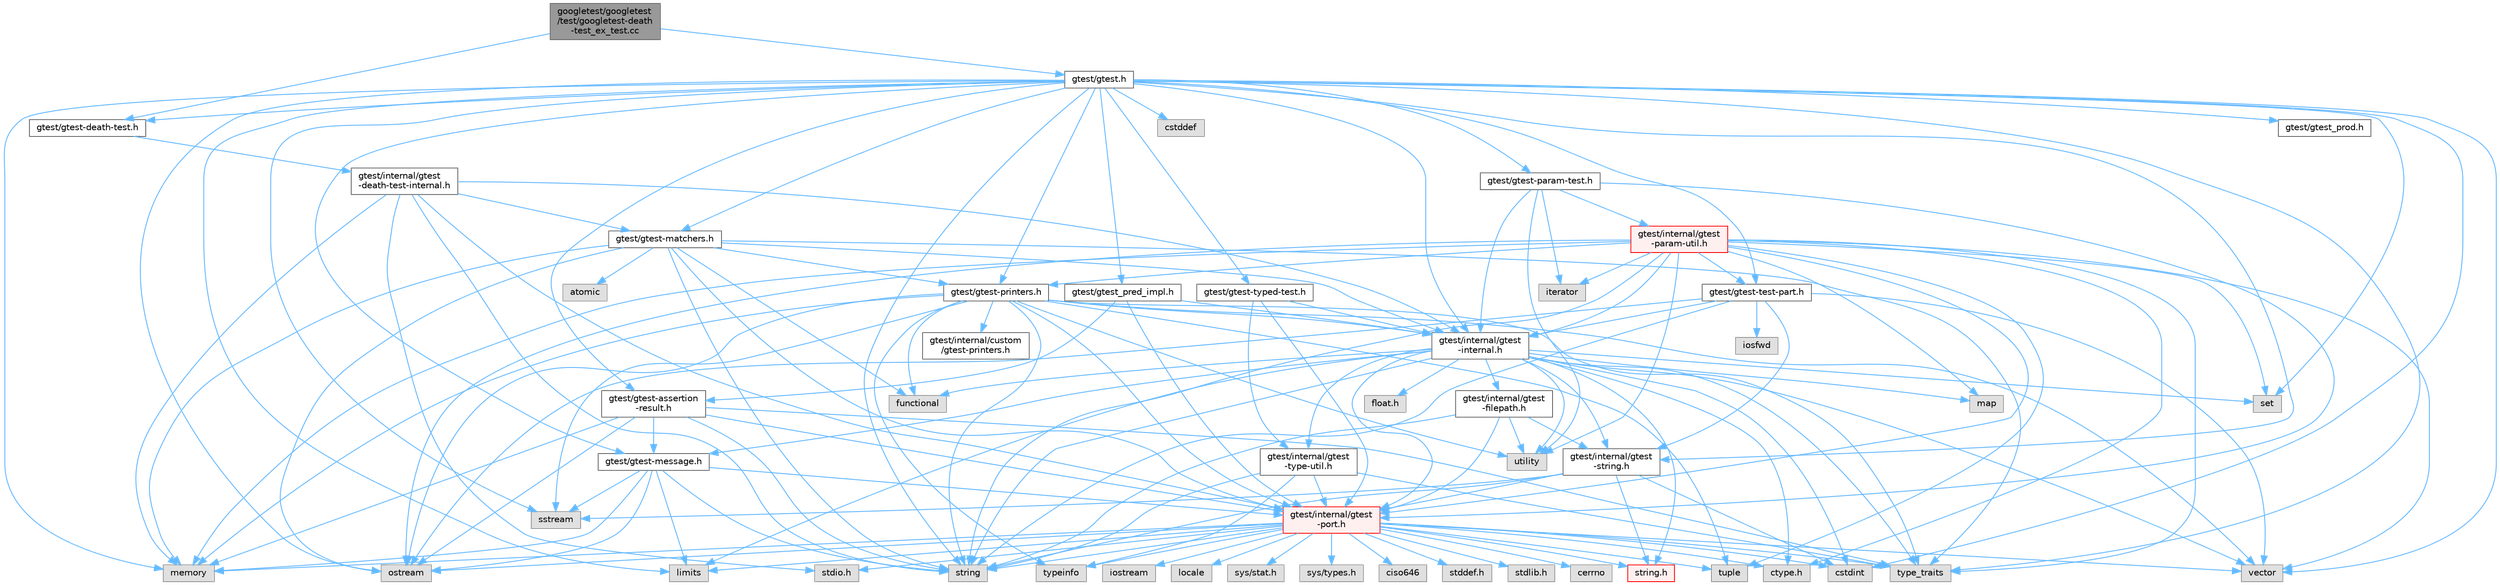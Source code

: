 digraph "googletest/googletest/test/googletest-death-test_ex_test.cc"
{
 // LATEX_PDF_SIZE
  bgcolor="transparent";
  edge [fontname=Helvetica,fontsize=10,labelfontname=Helvetica,labelfontsize=10];
  node [fontname=Helvetica,fontsize=10,shape=box,height=0.2,width=0.4];
  Node1 [id="Node000001",label="googletest/googletest\l/test/googletest-death\l-test_ex_test.cc",height=0.2,width=0.4,color="gray40", fillcolor="grey60", style="filled", fontcolor="black",tooltip=" "];
  Node1 -> Node2 [id="edge148_Node000001_Node000002",color="steelblue1",style="solid",tooltip=" "];
  Node2 [id="Node000002",label="gtest/gtest-death-test.h",height=0.2,width=0.4,color="grey40", fillcolor="white", style="filled",URL="$gtest-death-test_8h.html",tooltip=" "];
  Node2 -> Node3 [id="edge149_Node000002_Node000003",color="steelblue1",style="solid",tooltip=" "];
  Node3 [id="Node000003",label="gtest/internal/gtest\l-death-test-internal.h",height=0.2,width=0.4,color="grey40", fillcolor="white", style="filled",URL="$gtest-death-test-internal_8h.html",tooltip=" "];
  Node3 -> Node4 [id="edge150_Node000003_Node000004",color="steelblue1",style="solid",tooltip=" "];
  Node4 [id="Node000004",label="stdio.h",height=0.2,width=0.4,color="grey60", fillcolor="#E0E0E0", style="filled",tooltip=" "];
  Node3 -> Node5 [id="edge151_Node000003_Node000005",color="steelblue1",style="solid",tooltip=" "];
  Node5 [id="Node000005",label="memory",height=0.2,width=0.4,color="grey60", fillcolor="#E0E0E0", style="filled",tooltip=" "];
  Node3 -> Node6 [id="edge152_Node000003_Node000006",color="steelblue1",style="solid",tooltip=" "];
  Node6 [id="Node000006",label="string",height=0.2,width=0.4,color="grey60", fillcolor="#E0E0E0", style="filled",tooltip=" "];
  Node3 -> Node7 [id="edge153_Node000003_Node000007",color="steelblue1",style="solid",tooltip=" "];
  Node7 [id="Node000007",label="gtest/gtest-matchers.h",height=0.2,width=0.4,color="grey40", fillcolor="white", style="filled",URL="$gtest-matchers_8h.html",tooltip=" "];
  Node7 -> Node8 [id="edge154_Node000007_Node000008",color="steelblue1",style="solid",tooltip=" "];
  Node8 [id="Node000008",label="atomic",height=0.2,width=0.4,color="grey60", fillcolor="#E0E0E0", style="filled",tooltip=" "];
  Node7 -> Node9 [id="edge155_Node000007_Node000009",color="steelblue1",style="solid",tooltip=" "];
  Node9 [id="Node000009",label="functional",height=0.2,width=0.4,color="grey60", fillcolor="#E0E0E0", style="filled",tooltip=" "];
  Node7 -> Node5 [id="edge156_Node000007_Node000005",color="steelblue1",style="solid",tooltip=" "];
  Node7 -> Node10 [id="edge157_Node000007_Node000010",color="steelblue1",style="solid",tooltip=" "];
  Node10 [id="Node000010",label="ostream",height=0.2,width=0.4,color="grey60", fillcolor="#E0E0E0", style="filled",tooltip=" "];
  Node7 -> Node6 [id="edge158_Node000007_Node000006",color="steelblue1",style="solid",tooltip=" "];
  Node7 -> Node11 [id="edge159_Node000007_Node000011",color="steelblue1",style="solid",tooltip=" "];
  Node11 [id="Node000011",label="type_traits",height=0.2,width=0.4,color="grey60", fillcolor="#E0E0E0", style="filled",tooltip=" "];
  Node7 -> Node12 [id="edge160_Node000007_Node000012",color="steelblue1",style="solid",tooltip=" "];
  Node12 [id="Node000012",label="gtest/gtest-printers.h",height=0.2,width=0.4,color="grey40", fillcolor="white", style="filled",URL="$gtest-printers_8h.html",tooltip=" "];
  Node12 -> Node9 [id="edge161_Node000012_Node000009",color="steelblue1",style="solid",tooltip=" "];
  Node12 -> Node5 [id="edge162_Node000012_Node000005",color="steelblue1",style="solid",tooltip=" "];
  Node12 -> Node10 [id="edge163_Node000012_Node000010",color="steelblue1",style="solid",tooltip=" "];
  Node12 -> Node13 [id="edge164_Node000012_Node000013",color="steelblue1",style="solid",tooltip=" "];
  Node13 [id="Node000013",label="sstream",height=0.2,width=0.4,color="grey60", fillcolor="#E0E0E0", style="filled",tooltip=" "];
  Node12 -> Node6 [id="edge165_Node000012_Node000006",color="steelblue1",style="solid",tooltip=" "];
  Node12 -> Node14 [id="edge166_Node000012_Node000014",color="steelblue1",style="solid",tooltip=" "];
  Node14 [id="Node000014",label="tuple",height=0.2,width=0.4,color="grey60", fillcolor="#E0E0E0", style="filled",tooltip=" "];
  Node12 -> Node11 [id="edge167_Node000012_Node000011",color="steelblue1",style="solid",tooltip=" "];
  Node12 -> Node15 [id="edge168_Node000012_Node000015",color="steelblue1",style="solid",tooltip=" "];
  Node15 [id="Node000015",label="typeinfo",height=0.2,width=0.4,color="grey60", fillcolor="#E0E0E0", style="filled",tooltip=" "];
  Node12 -> Node16 [id="edge169_Node000012_Node000016",color="steelblue1",style="solid",tooltip=" "];
  Node16 [id="Node000016",label="utility",height=0.2,width=0.4,color="grey60", fillcolor="#E0E0E0", style="filled",tooltip=" "];
  Node12 -> Node17 [id="edge170_Node000012_Node000017",color="steelblue1",style="solid",tooltip=" "];
  Node17 [id="Node000017",label="vector",height=0.2,width=0.4,color="grey60", fillcolor="#E0E0E0", style="filled",tooltip=" "];
  Node12 -> Node18 [id="edge171_Node000012_Node000018",color="steelblue1",style="solid",tooltip=" "];
  Node18 [id="Node000018",label="gtest/internal/gtest\l-internal.h",height=0.2,width=0.4,color="grey40", fillcolor="white", style="filled",URL="$gtest-internal_8h.html",tooltip=" "];
  Node18 -> Node19 [id="edge172_Node000018_Node000019",color="steelblue1",style="solid",tooltip=" "];
  Node19 [id="Node000019",label="gtest/internal/gtest\l-port.h",height=0.2,width=0.4,color="red", fillcolor="#FFF0F0", style="filled",URL="$gtest-port_8h.html",tooltip=" "];
  Node19 -> Node20 [id="edge173_Node000019_Node000020",color="steelblue1",style="solid",tooltip=" "];
  Node20 [id="Node000020",label="ciso646",height=0.2,width=0.4,color="grey60", fillcolor="#E0E0E0", style="filled",tooltip=" "];
  Node19 -> Node21 [id="edge174_Node000019_Node000021",color="steelblue1",style="solid",tooltip=" "];
  Node21 [id="Node000021",label="ctype.h",height=0.2,width=0.4,color="grey60", fillcolor="#E0E0E0", style="filled",tooltip=" "];
  Node19 -> Node22 [id="edge175_Node000019_Node000022",color="steelblue1",style="solid",tooltip=" "];
  Node22 [id="Node000022",label="stddef.h",height=0.2,width=0.4,color="grey60", fillcolor="#E0E0E0", style="filled",tooltip=" "];
  Node19 -> Node4 [id="edge176_Node000019_Node000004",color="steelblue1",style="solid",tooltip=" "];
  Node19 -> Node23 [id="edge177_Node000019_Node000023",color="steelblue1",style="solid",tooltip=" "];
  Node23 [id="Node000023",label="stdlib.h",height=0.2,width=0.4,color="grey60", fillcolor="#E0E0E0", style="filled",tooltip=" "];
  Node19 -> Node24 [id="edge178_Node000019_Node000024",color="steelblue1",style="solid",tooltip=" "];
  Node24 [id="Node000024",label="string.h",height=0.2,width=0.4,color="red", fillcolor="#FFF0F0", style="filled",URL="$string_8h.html",tooltip=" "];
  Node19 -> Node38 [id="edge179_Node000019_Node000038",color="steelblue1",style="solid",tooltip=" "];
  Node38 [id="Node000038",label="cerrno",height=0.2,width=0.4,color="grey60", fillcolor="#E0E0E0", style="filled",tooltip=" "];
  Node19 -> Node27 [id="edge180_Node000019_Node000027",color="steelblue1",style="solid",tooltip=" "];
  Node27 [id="Node000027",label="cstdint",height=0.2,width=0.4,color="grey60", fillcolor="#E0E0E0", style="filled",tooltip=" "];
  Node19 -> Node39 [id="edge181_Node000019_Node000039",color="steelblue1",style="solid",tooltip=" "];
  Node39 [id="Node000039",label="iostream",height=0.2,width=0.4,color="grey60", fillcolor="#E0E0E0", style="filled",tooltip=" "];
  Node19 -> Node33 [id="edge182_Node000019_Node000033",color="steelblue1",style="solid",tooltip=" "];
  Node33 [id="Node000033",label="limits",height=0.2,width=0.4,color="grey60", fillcolor="#E0E0E0", style="filled",tooltip=" "];
  Node19 -> Node40 [id="edge183_Node000019_Node000040",color="steelblue1",style="solid",tooltip=" "];
  Node40 [id="Node000040",label="locale",height=0.2,width=0.4,color="grey60", fillcolor="#E0E0E0", style="filled",tooltip=" "];
  Node19 -> Node5 [id="edge184_Node000019_Node000005",color="steelblue1",style="solid",tooltip=" "];
  Node19 -> Node10 [id="edge185_Node000019_Node000010",color="steelblue1",style="solid",tooltip=" "];
  Node19 -> Node6 [id="edge186_Node000019_Node000006",color="steelblue1",style="solid",tooltip=" "];
  Node19 -> Node14 [id="edge187_Node000019_Node000014",color="steelblue1",style="solid",tooltip=" "];
  Node19 -> Node11 [id="edge188_Node000019_Node000011",color="steelblue1",style="solid",tooltip=" "];
  Node19 -> Node17 [id="edge189_Node000019_Node000017",color="steelblue1",style="solid",tooltip=" "];
  Node19 -> Node41 [id="edge190_Node000019_Node000041",color="steelblue1",style="solid",tooltip=" "];
  Node41 [id="Node000041",label="sys/stat.h",height=0.2,width=0.4,color="grey60", fillcolor="#E0E0E0", style="filled",tooltip=" "];
  Node19 -> Node42 [id="edge191_Node000019_Node000042",color="steelblue1",style="solid",tooltip=" "];
  Node42 [id="Node000042",label="sys/types.h",height=0.2,width=0.4,color="grey60", fillcolor="#E0E0E0", style="filled",tooltip=" "];
  Node19 -> Node15 [id="edge192_Node000019_Node000015",color="steelblue1",style="solid",tooltip=" "];
  Node18 -> Node21 [id="edge193_Node000018_Node000021",color="steelblue1",style="solid",tooltip=" "];
  Node18 -> Node48 [id="edge194_Node000018_Node000048",color="steelblue1",style="solid",tooltip=" "];
  Node48 [id="Node000048",label="float.h",height=0.2,width=0.4,color="grey60", fillcolor="#E0E0E0", style="filled",tooltip=" "];
  Node18 -> Node24 [id="edge195_Node000018_Node000024",color="steelblue1",style="solid",tooltip=" "];
  Node18 -> Node27 [id="edge196_Node000018_Node000027",color="steelblue1",style="solid",tooltip=" "];
  Node18 -> Node9 [id="edge197_Node000018_Node000009",color="steelblue1",style="solid",tooltip=" "];
  Node18 -> Node33 [id="edge198_Node000018_Node000033",color="steelblue1",style="solid",tooltip=" "];
  Node18 -> Node49 [id="edge199_Node000018_Node000049",color="steelblue1",style="solid",tooltip=" "];
  Node49 [id="Node000049",label="map",height=0.2,width=0.4,color="grey60", fillcolor="#E0E0E0", style="filled",tooltip=" "];
  Node18 -> Node31 [id="edge200_Node000018_Node000031",color="steelblue1",style="solid",tooltip=" "];
  Node31 [id="Node000031",label="set",height=0.2,width=0.4,color="grey60", fillcolor="#E0E0E0", style="filled",tooltip=" "];
  Node18 -> Node6 [id="edge201_Node000018_Node000006",color="steelblue1",style="solid",tooltip=" "];
  Node18 -> Node11 [id="edge202_Node000018_Node000011",color="steelblue1",style="solid",tooltip=" "];
  Node18 -> Node16 [id="edge203_Node000018_Node000016",color="steelblue1",style="solid",tooltip=" "];
  Node18 -> Node17 [id="edge204_Node000018_Node000017",color="steelblue1",style="solid",tooltip=" "];
  Node18 -> Node50 [id="edge205_Node000018_Node000050",color="steelblue1",style="solid",tooltip=" "];
  Node50 [id="Node000050",label="gtest/gtest-message.h",height=0.2,width=0.4,color="grey40", fillcolor="white", style="filled",URL="$gtest-message_8h.html",tooltip=" "];
  Node50 -> Node33 [id="edge206_Node000050_Node000033",color="steelblue1",style="solid",tooltip=" "];
  Node50 -> Node5 [id="edge207_Node000050_Node000005",color="steelblue1",style="solid",tooltip=" "];
  Node50 -> Node10 [id="edge208_Node000050_Node000010",color="steelblue1",style="solid",tooltip=" "];
  Node50 -> Node13 [id="edge209_Node000050_Node000013",color="steelblue1",style="solid",tooltip=" "];
  Node50 -> Node6 [id="edge210_Node000050_Node000006",color="steelblue1",style="solid",tooltip=" "];
  Node50 -> Node19 [id="edge211_Node000050_Node000019",color="steelblue1",style="solid",tooltip=" "];
  Node18 -> Node51 [id="edge212_Node000018_Node000051",color="steelblue1",style="solid",tooltip=" "];
  Node51 [id="Node000051",label="gtest/internal/gtest\l-filepath.h",height=0.2,width=0.4,color="grey40", fillcolor="white", style="filled",URL="$gtest-filepath_8h.html",tooltip=" "];
  Node51 -> Node6 [id="edge213_Node000051_Node000006",color="steelblue1",style="solid",tooltip=" "];
  Node51 -> Node16 [id="edge214_Node000051_Node000016",color="steelblue1",style="solid",tooltip=" "];
  Node51 -> Node19 [id="edge215_Node000051_Node000019",color="steelblue1",style="solid",tooltip=" "];
  Node51 -> Node52 [id="edge216_Node000051_Node000052",color="steelblue1",style="solid",tooltip=" "];
  Node52 [id="Node000052",label="gtest/internal/gtest\l-string.h",height=0.2,width=0.4,color="grey40", fillcolor="white", style="filled",URL="$gtest-string_8h.html",tooltip=" "];
  Node52 -> Node24 [id="edge217_Node000052_Node000024",color="steelblue1",style="solid",tooltip=" "];
  Node52 -> Node27 [id="edge218_Node000052_Node000027",color="steelblue1",style="solid",tooltip=" "];
  Node52 -> Node13 [id="edge219_Node000052_Node000013",color="steelblue1",style="solid",tooltip=" "];
  Node52 -> Node6 [id="edge220_Node000052_Node000006",color="steelblue1",style="solid",tooltip=" "];
  Node52 -> Node19 [id="edge221_Node000052_Node000019",color="steelblue1",style="solid",tooltip=" "];
  Node18 -> Node52 [id="edge222_Node000018_Node000052",color="steelblue1",style="solid",tooltip=" "];
  Node18 -> Node53 [id="edge223_Node000018_Node000053",color="steelblue1",style="solid",tooltip=" "];
  Node53 [id="Node000053",label="gtest/internal/gtest\l-type-util.h",height=0.2,width=0.4,color="grey40", fillcolor="white", style="filled",URL="$gtest-type-util_8h.html",tooltip=" "];
  Node53 -> Node6 [id="edge224_Node000053_Node000006",color="steelblue1",style="solid",tooltip=" "];
  Node53 -> Node11 [id="edge225_Node000053_Node000011",color="steelblue1",style="solid",tooltip=" "];
  Node53 -> Node15 [id="edge226_Node000053_Node000015",color="steelblue1",style="solid",tooltip=" "];
  Node53 -> Node19 [id="edge227_Node000053_Node000019",color="steelblue1",style="solid",tooltip=" "];
  Node12 -> Node19 [id="edge228_Node000012_Node000019",color="steelblue1",style="solid",tooltip=" "];
  Node12 -> Node54 [id="edge229_Node000012_Node000054",color="steelblue1",style="solid",tooltip=" "];
  Node54 [id="Node000054",label="gtest/internal/custom\l/gtest-printers.h",height=0.2,width=0.4,color="grey40", fillcolor="white", style="filled",URL="$internal_2custom_2gtest-printers_8h.html",tooltip=" "];
  Node7 -> Node18 [id="edge230_Node000007_Node000018",color="steelblue1",style="solid",tooltip=" "];
  Node7 -> Node19 [id="edge231_Node000007_Node000019",color="steelblue1",style="solid",tooltip=" "];
  Node3 -> Node18 [id="edge232_Node000003_Node000018",color="steelblue1",style="solid",tooltip=" "];
  Node3 -> Node19 [id="edge233_Node000003_Node000019",color="steelblue1",style="solid",tooltip=" "];
  Node1 -> Node55 [id="edge234_Node000001_Node000055",color="steelblue1",style="solid",tooltip=" "];
  Node55 [id="Node000055",label="gtest/gtest.h",height=0.2,width=0.4,color="grey40", fillcolor="white", style="filled",URL="$gtest_8h.html",tooltip=" "];
  Node55 -> Node28 [id="edge235_Node000055_Node000028",color="steelblue1",style="solid",tooltip=" "];
  Node28 [id="Node000028",label="cstddef",height=0.2,width=0.4,color="grey60", fillcolor="#E0E0E0", style="filled",tooltip=" "];
  Node55 -> Node27 [id="edge236_Node000055_Node000027",color="steelblue1",style="solid",tooltip=" "];
  Node55 -> Node33 [id="edge237_Node000055_Node000033",color="steelblue1",style="solid",tooltip=" "];
  Node55 -> Node5 [id="edge238_Node000055_Node000005",color="steelblue1",style="solid",tooltip=" "];
  Node55 -> Node10 [id="edge239_Node000055_Node000010",color="steelblue1",style="solid",tooltip=" "];
  Node55 -> Node31 [id="edge240_Node000055_Node000031",color="steelblue1",style="solid",tooltip=" "];
  Node55 -> Node13 [id="edge241_Node000055_Node000013",color="steelblue1",style="solid",tooltip=" "];
  Node55 -> Node6 [id="edge242_Node000055_Node000006",color="steelblue1",style="solid",tooltip=" "];
  Node55 -> Node11 [id="edge243_Node000055_Node000011",color="steelblue1",style="solid",tooltip=" "];
  Node55 -> Node17 [id="edge244_Node000055_Node000017",color="steelblue1",style="solid",tooltip=" "];
  Node55 -> Node56 [id="edge245_Node000055_Node000056",color="steelblue1",style="solid",tooltip=" "];
  Node56 [id="Node000056",label="gtest/gtest-assertion\l-result.h",height=0.2,width=0.4,color="grey40", fillcolor="white", style="filled",URL="$gtest-assertion-result_8h.html",tooltip=" "];
  Node56 -> Node5 [id="edge246_Node000056_Node000005",color="steelblue1",style="solid",tooltip=" "];
  Node56 -> Node10 [id="edge247_Node000056_Node000010",color="steelblue1",style="solid",tooltip=" "];
  Node56 -> Node6 [id="edge248_Node000056_Node000006",color="steelblue1",style="solid",tooltip=" "];
  Node56 -> Node11 [id="edge249_Node000056_Node000011",color="steelblue1",style="solid",tooltip=" "];
  Node56 -> Node50 [id="edge250_Node000056_Node000050",color="steelblue1",style="solid",tooltip=" "];
  Node56 -> Node19 [id="edge251_Node000056_Node000019",color="steelblue1",style="solid",tooltip=" "];
  Node55 -> Node2 [id="edge252_Node000055_Node000002",color="steelblue1",style="solid",tooltip=" "];
  Node55 -> Node7 [id="edge253_Node000055_Node000007",color="steelblue1",style="solid",tooltip=" "];
  Node55 -> Node50 [id="edge254_Node000055_Node000050",color="steelblue1",style="solid",tooltip=" "];
  Node55 -> Node57 [id="edge255_Node000055_Node000057",color="steelblue1",style="solid",tooltip=" "];
  Node57 [id="Node000057",label="gtest/gtest-param-test.h",height=0.2,width=0.4,color="grey40", fillcolor="white", style="filled",URL="$gtest-param-test_8h.html",tooltip=" "];
  Node57 -> Node34 [id="edge256_Node000057_Node000034",color="steelblue1",style="solid",tooltip=" "];
  Node34 [id="Node000034",label="iterator",height=0.2,width=0.4,color="grey60", fillcolor="#E0E0E0", style="filled",tooltip=" "];
  Node57 -> Node16 [id="edge257_Node000057_Node000016",color="steelblue1",style="solid",tooltip=" "];
  Node57 -> Node18 [id="edge258_Node000057_Node000018",color="steelblue1",style="solid",tooltip=" "];
  Node57 -> Node58 [id="edge259_Node000057_Node000058",color="steelblue1",style="solid",tooltip=" "];
  Node58 [id="Node000058",label="gtest/internal/gtest\l-param-util.h",height=0.2,width=0.4,color="red", fillcolor="#FFF0F0", style="filled",URL="$gtest-param-util_8h.html",tooltip=" "];
  Node58 -> Node21 [id="edge260_Node000058_Node000021",color="steelblue1",style="solid",tooltip=" "];
  Node58 -> Node34 [id="edge261_Node000058_Node000034",color="steelblue1",style="solid",tooltip=" "];
  Node58 -> Node49 [id="edge262_Node000058_Node000049",color="steelblue1",style="solid",tooltip=" "];
  Node58 -> Node5 [id="edge263_Node000058_Node000005",color="steelblue1",style="solid",tooltip=" "];
  Node58 -> Node10 [id="edge264_Node000058_Node000010",color="steelblue1",style="solid",tooltip=" "];
  Node58 -> Node31 [id="edge265_Node000058_Node000031",color="steelblue1",style="solid",tooltip=" "];
  Node58 -> Node6 [id="edge266_Node000058_Node000006",color="steelblue1",style="solid",tooltip=" "];
  Node58 -> Node14 [id="edge267_Node000058_Node000014",color="steelblue1",style="solid",tooltip=" "];
  Node58 -> Node11 [id="edge268_Node000058_Node000011",color="steelblue1",style="solid",tooltip=" "];
  Node58 -> Node16 [id="edge269_Node000058_Node000016",color="steelblue1",style="solid",tooltip=" "];
  Node58 -> Node17 [id="edge270_Node000058_Node000017",color="steelblue1",style="solid",tooltip=" "];
  Node58 -> Node12 [id="edge271_Node000058_Node000012",color="steelblue1",style="solid",tooltip=" "];
  Node58 -> Node61 [id="edge272_Node000058_Node000061",color="steelblue1",style="solid",tooltip=" "];
  Node61 [id="Node000061",label="gtest/gtest-test-part.h",height=0.2,width=0.4,color="grey40", fillcolor="white", style="filled",URL="$gtest-test-part_8h.html",tooltip=" "];
  Node61 -> Node62 [id="edge273_Node000061_Node000062",color="steelblue1",style="solid",tooltip=" "];
  Node62 [id="Node000062",label="iosfwd",height=0.2,width=0.4,color="grey60", fillcolor="#E0E0E0", style="filled",tooltip=" "];
  Node61 -> Node10 [id="edge274_Node000061_Node000010",color="steelblue1",style="solid",tooltip=" "];
  Node61 -> Node6 [id="edge275_Node000061_Node000006",color="steelblue1",style="solid",tooltip=" "];
  Node61 -> Node17 [id="edge276_Node000061_Node000017",color="steelblue1",style="solid",tooltip=" "];
  Node61 -> Node18 [id="edge277_Node000061_Node000018",color="steelblue1",style="solid",tooltip=" "];
  Node61 -> Node52 [id="edge278_Node000061_Node000052",color="steelblue1",style="solid",tooltip=" "];
  Node58 -> Node18 [id="edge279_Node000058_Node000018",color="steelblue1",style="solid",tooltip=" "];
  Node58 -> Node19 [id="edge280_Node000058_Node000019",color="steelblue1",style="solid",tooltip=" "];
  Node57 -> Node19 [id="edge281_Node000057_Node000019",color="steelblue1",style="solid",tooltip=" "];
  Node55 -> Node12 [id="edge282_Node000055_Node000012",color="steelblue1",style="solid",tooltip=" "];
  Node55 -> Node61 [id="edge283_Node000055_Node000061",color="steelblue1",style="solid",tooltip=" "];
  Node55 -> Node63 [id="edge284_Node000055_Node000063",color="steelblue1",style="solid",tooltip=" "];
  Node63 [id="Node000063",label="gtest/gtest-typed-test.h",height=0.2,width=0.4,color="grey40", fillcolor="white", style="filled",URL="$gtest-typed-test_8h.html",tooltip=" "];
  Node63 -> Node18 [id="edge285_Node000063_Node000018",color="steelblue1",style="solid",tooltip=" "];
  Node63 -> Node19 [id="edge286_Node000063_Node000019",color="steelblue1",style="solid",tooltip=" "];
  Node63 -> Node53 [id="edge287_Node000063_Node000053",color="steelblue1",style="solid",tooltip=" "];
  Node55 -> Node64 [id="edge288_Node000055_Node000064",color="steelblue1",style="solid",tooltip=" "];
  Node64 [id="Node000064",label="gtest/gtest_pred_impl.h",height=0.2,width=0.4,color="grey40", fillcolor="white", style="filled",URL="$gtest__pred__impl_8h.html",tooltip=" "];
  Node64 -> Node56 [id="edge289_Node000064_Node000056",color="steelblue1",style="solid",tooltip=" "];
  Node64 -> Node18 [id="edge290_Node000064_Node000018",color="steelblue1",style="solid",tooltip=" "];
  Node64 -> Node19 [id="edge291_Node000064_Node000019",color="steelblue1",style="solid",tooltip=" "];
  Node55 -> Node65 [id="edge292_Node000055_Node000065",color="steelblue1",style="solid",tooltip=" "];
  Node65 [id="Node000065",label="gtest/gtest_prod.h",height=0.2,width=0.4,color="grey40", fillcolor="white", style="filled",URL="$gtest__prod_8h.html",tooltip=" "];
  Node55 -> Node18 [id="edge293_Node000055_Node000018",color="steelblue1",style="solid",tooltip=" "];
  Node55 -> Node52 [id="edge294_Node000055_Node000052",color="steelblue1",style="solid",tooltip=" "];
}
